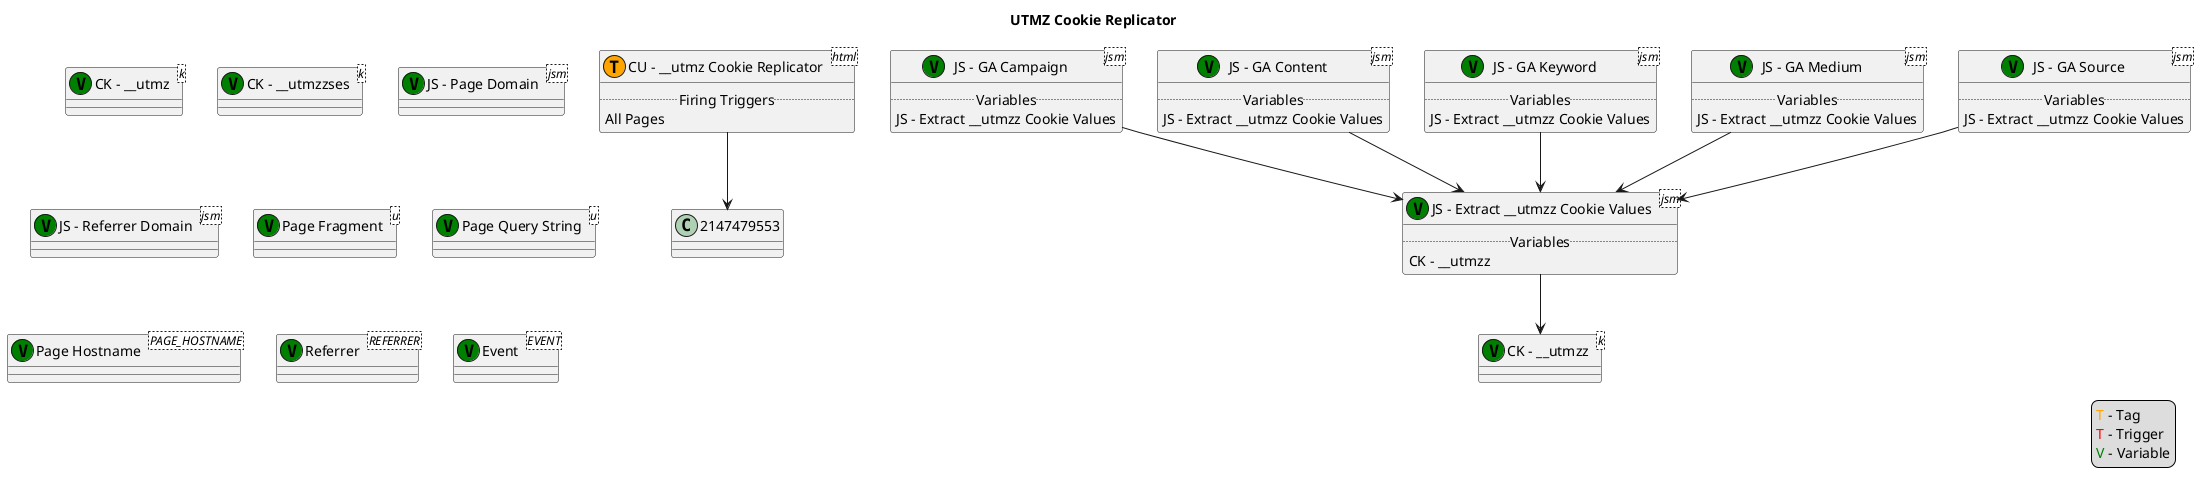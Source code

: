 @startuml
title UTMZ Cookie Replicator
legend right
<color:orange>T</color> - Tag
<color:red>T</color> - Trigger
<color:green>V</color> - Variable
end legend
class "CU - __utmz Cookie Replicator" as 01<html> << (T, orange) >> {
    .. Firing Triggers ..
    All Pages
}
class "CK - __utmz" as 26<k> << (V, green) >>
class "CK - __utmzz" as 25<k> << (V, green) >>
class "CK - __utmzzses" as 22<k> << (V, green) >>
class "JS - Extract __utmzz Cookie Values" as 27<jsm> << (V, green) >> {
    .. Variables ..
    CK - __utmzz
}
class "JS - GA Campaign" as 210<jsm> << (V, green) >> {
    .. Variables ..
    JS - Extract __utmzz Cookie Values
}
class "JS - GA Content" as 211<jsm> << (V, green) >> {
    .. Variables ..
    JS - Extract __utmzz Cookie Values
}
class "JS - GA Keyword" as 212<jsm> << (V, green) >> {
    .. Variables ..
    JS - Extract __utmzz Cookie Values
}
class "JS - GA Medium" as 29<jsm> << (V, green) >> {
    .. Variables ..
    JS - Extract __utmzz Cookie Values
}
class "JS - GA Source" as 28<jsm> << (V, green) >> {
    .. Variables ..
    JS - Extract __utmzz Cookie Values
}
class "JS - Page Domain" as 21<jsm> << (V, green) >>
class "JS - Referrer Domain" as 213<jsm> << (V, green) >>
class "Page Fragment" as 24<u> << (V, green) >>
class "Page Query String" as 23<u> << (V, green) >>
class "Page Hostname"<PAGE_HOSTNAME> << (V, green) >>
class "Referrer"<REFERRER> << (V, green) >>
class "Event"<EVENT> << (V, green) >>
01 --> 2147479553
27 --> 25
210 --> 27
211 --> 27
212 --> 27
29 --> 27
28 --> 27
@enduml